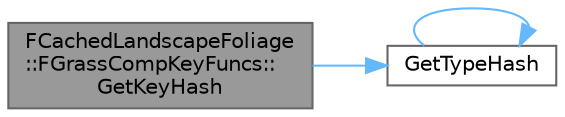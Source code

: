 digraph "FCachedLandscapeFoliage::FGrassCompKeyFuncs::GetKeyHash"
{
 // INTERACTIVE_SVG=YES
 // LATEX_PDF_SIZE
  bgcolor="transparent";
  edge [fontname=Helvetica,fontsize=10,labelfontname=Helvetica,labelfontsize=10];
  node [fontname=Helvetica,fontsize=10,shape=box,height=0.2,width=0.4];
  rankdir="LR";
  Node1 [id="Node000001",label="FCachedLandscapeFoliage\l::FGrassCompKeyFuncs::\lGetKeyHash",height=0.2,width=0.4,color="gray40", fillcolor="grey60", style="filled", fontcolor="black",tooltip=" "];
  Node1 -> Node2 [id="edge1_Node000001_Node000002",color="steelblue1",style="solid",tooltip=" "];
  Node2 [id="Node000002",label="GetTypeHash",height=0.2,width=0.4,color="grey40", fillcolor="white", style="filled",URL="$da/d67/GameplayCue__Types_8h.html#a42de5c90665889198120ab799daf7abe",tooltip=" "];
  Node2 -> Node2 [id="edge2_Node000002_Node000002",color="steelblue1",style="solid",tooltip=" "];
}
